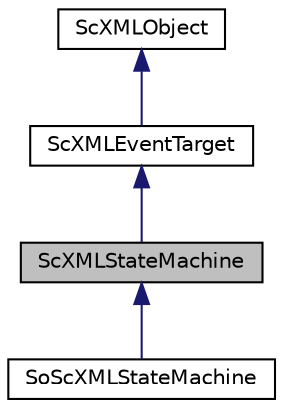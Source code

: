 digraph "ScXMLStateMachine"
{
 // LATEX_PDF_SIZE
  edge [fontname="Helvetica",fontsize="10",labelfontname="Helvetica",labelfontsize="10"];
  node [fontname="Helvetica",fontsize="10",shape=record];
  Node1 [label="ScXMLStateMachine",height=0.2,width=0.4,color="black", fillcolor="grey75", style="filled", fontcolor="black",tooltip="Manager for processing events and setting states in SCXML structures."];
  Node2 -> Node1 [dir="back",color="midnightblue",fontsize="10",style="solid",fontname="Helvetica"];
  Node2 [label="ScXMLEventTarget",height=0.2,width=0.4,color="black", fillcolor="white", style="filled",URL="$classScXMLEventTarget.html",tooltip="base class for event targets for inter-system event communication"];
  Node3 -> Node2 [dir="back",color="midnightblue",fontsize="10",style="solid",fontname="Helvetica"];
  Node3 [label="ScXMLObject",height=0.2,width=0.4,color="black", fillcolor="white", style="filled",URL="$classScXMLObject.html",tooltip="Base class for all SCXML objects."];
  Node1 -> Node4 [dir="back",color="midnightblue",fontsize="10",style="solid",fontname="Helvetica"];
  Node4 [label="SoScXMLStateMachine",height=0.2,width=0.4,color="black", fillcolor="white", style="filled",URL="$classSoScXMLStateMachine.html",tooltip="Integration level for using Coin events with SCXML-based state machines."];
}

